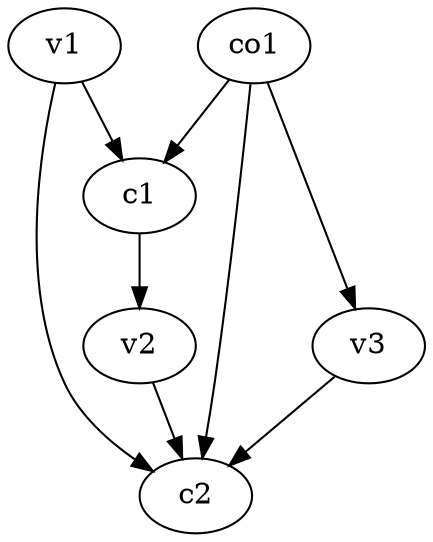 strict digraph  {
c1;
c2;
v1;
v2;
v3;
co1;
c1 -> v2  [weight=1];
v1 -> c1  [weight=1];
v1 -> c2  [weight=1];
v2 -> c2  [weight=1];
v3 -> c2  [weight=1];
co1 -> c1  [weight=1];
co1 -> c2  [weight=1];
co1 -> v3  [weight=1];
}
